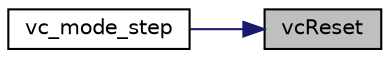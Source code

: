 digraph "vcReset"
{
 // LATEX_PDF_SIZE
  edge [fontname="Helvetica",fontsize="10",labelfontname="Helvetica",labelfontsize="10"];
  node [fontname="Helvetica",fontsize="10",shape=record];
  rankdir="RL";
  Node1 [label="vcReset",height=0.2,width=0.4,color="black", fillcolor="grey75", style="filled", fontcolor="black",tooltip=" "];
  Node1 -> Node2 [dir="back",color="midnightblue",fontsize="10",style="solid",fontname="Helvetica"];
  Node2 [label="vc_mode_step",height=0.2,width=0.4,color="black", fillcolor="white", style="filled",URL="$_v_c_mode_8h.html#a87cee9a95eb25300d47ae66ffb124f02",tooltip=" "];
}
